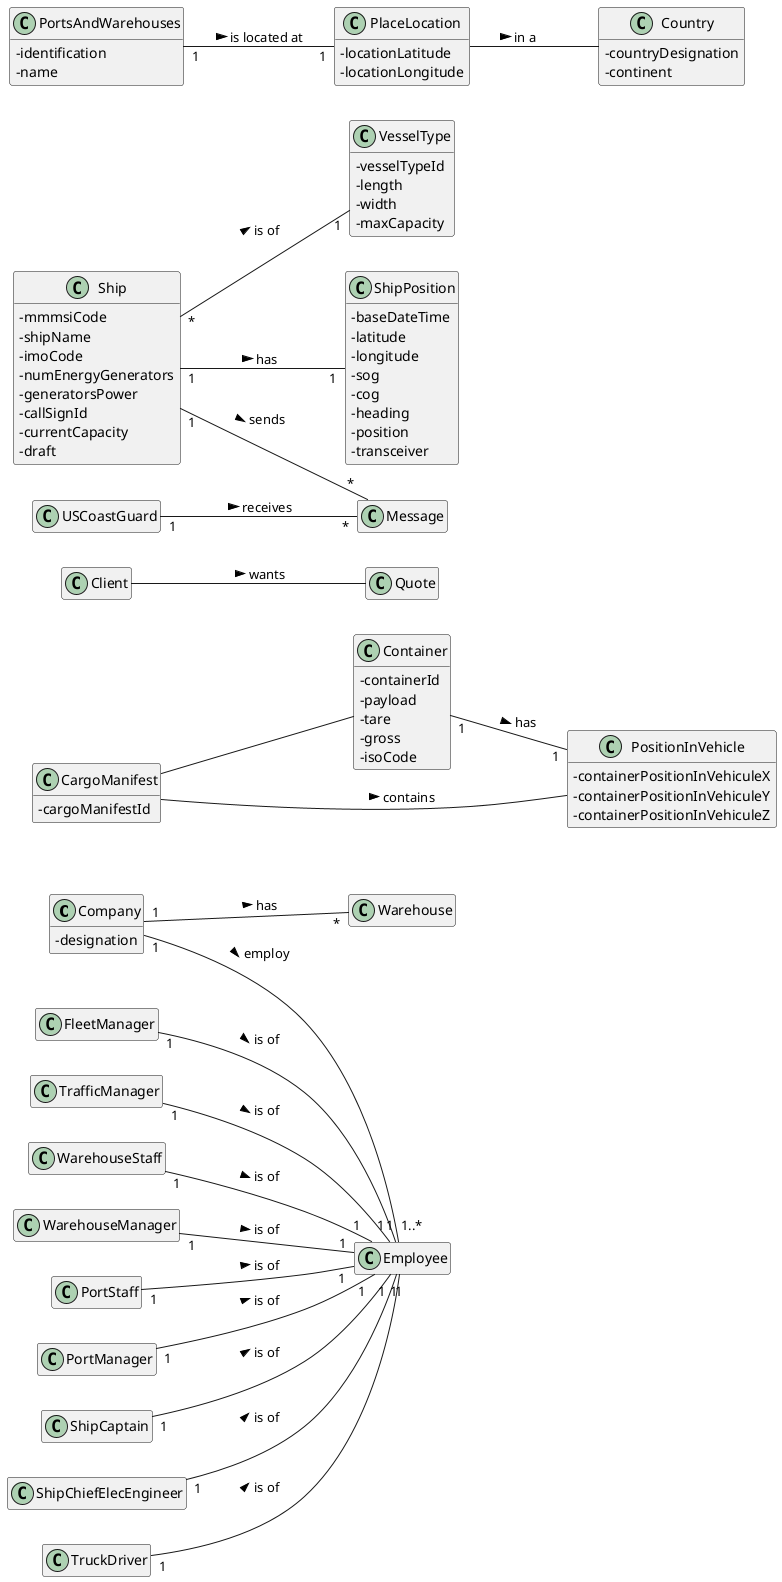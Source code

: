 @startuml

skinparam classAttributeIconSize 0
hide empty methods
hide empty attributes
left to right direction

class Company {
    -designation
}

class Container {
   -containerId
   -payload
   -tare
   -gross
   -isoCode
   /'-isRefrigerated'/
   /'-temperatureKept' - ESTE TALVEZ ADEQUA-SE'/
}

/' Roles '/
class Employee {}

class Client {}

class FleetManager {}

class TrafficManager {}



class WarehouseStaff {}

class WarehouseManager {}

class PortStaff {}

class PortManager {}

class ShipCaptain {}

class ShipChiefElecEngineer {}

class TruckDriver {}
/' End Roles '/

class CargoManifest {
    -cargoManifestId
    /'-typeOfTransport'/
}

class Ship {
    -mmmsiCode
    -shipName
    -imoCode
    -numEnergyGenerators
    -generatorsPower
    -callSignId
    -currentCapacity /'added by us'/
    -draft
}

class Warehouse {}

class PositionInVehicle {
    -containerPositionInVehiculeX
    -containerPositionInVehiculeY
    -containerPositionInVehiculeZ
}

class VesselType {
    -vesselTypeId
    -length
    -width
    -maxCapacity
}

class ShipPosition {
    -baseDateTime
    -latitude
    -longitude
    -sog
    -cog
    -heading
    -position
    -transceiver
}

/'CONFIRM'/
class PortsAndWarehouses {
    -identification
    -name
}

class Country {
    -countryDesignation
    -continent
}

class PlaceLocation {
    -locationLatitude
    -locationLongitude
}

/'Classes not in the Data Model'/
class Message {}

class USCoastGuard {}

class Quote {}
/'End of Classes not in the Data Model'/


Company "1" -- "*" Warehouse : has >
Company "1" -- "1..*" Employee : employ >
FleetManager "1" -- "1" Employee : is of >
TrafficManager "1" -- "1" Employee : is of >
WarehouseStaff "1" -- "1" Employee : is of >
WarehouseManager "1" -- "1" Employee : is of >
PortStaff "1" -- "1" Employee : is of >
PortManager "1" -- "1" Employee : is of >
ShipCaptain "1" -- "1" Employee : is of >
ShipChiefElecEngineer "1" -- "1" Employee : is of >
TruckDriver "1" -- "1" Employee : is of >

/'Relations that lack multiplicity'/
CargoManifest  -- Container /'as this relation exists, CargoManifest already has Container gross weight'/
CargoManifest -- PositionInVehicle : contains >
/'End of relations that lack multiplicity'/

Container "1" -- "1" PositionInVehicle : has >
Ship "*" -- "1" VesselType : is of >
Ship "1" -- "1" ShipPosition : has >
PortsAndWarehouses "1" -- "1" PlaceLocation : is located at >
PlaceLocation -- Country : in a >

/'Relations not in the Data Model'/
Ship "1" -- "*" Message : sends >
USCoastGuard "1" -- "*" Message : receives >
Client -- Quote : wants >

/'RELAÇÕES EM FALTA - DÚVIDAS
Company -- Quote?
'/


/' DÚVIDAS
- Containers can be transported by land or sea - representar?
- checkDigit - Container, para que serve?
- isRefrigerated vai ser um método logo não se representa certo?
- estado do Cargo Manifest

- Ship sends Message - a Message contém info posicionamento, como representar?



- NÃO ESQUECER DE VER SLIDES ESOFT , USER E ROLE!


- PERGUNTAS AO CLIENTE:
    Atributos das roles/people
'/



@enduml